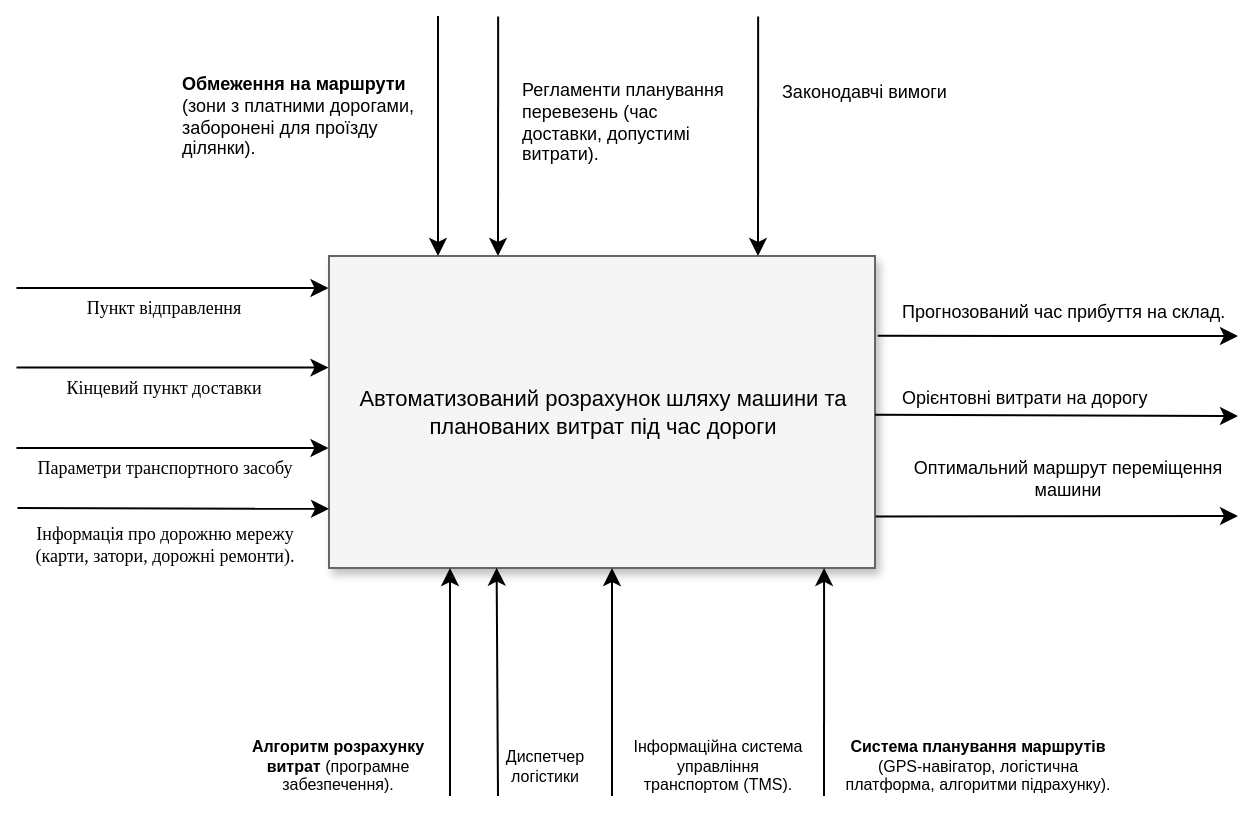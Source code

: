 <mxfile version="24.8.6">
  <diagram name="Page-1" id="90a13364-a465-7bf4-72fc-28e22215d7a0">
    <mxGraphModel dx="989" dy="477" grid="1" gridSize="10" guides="1" tooltips="1" connect="1" arrows="1" fold="1" page="1" pageScale="1.5" pageWidth="1169" pageHeight="826" background="none" math="0" shadow="0">
      <root>
        <mxCell id="0" style=";html=1;" />
        <mxCell id="1" style=";html=1;" parent="0" />
        <mxCell id="3a17f1ce550125da-2" value="Автоматизований розрахунок шляху машини та планованих витрат під час дороги" style="whiteSpace=wrap;html=1;shadow=1;fontSize=11;fillColor=#f5f5f5;strokeColor=#666666;" parent="1" vertex="1">
          <mxGeometry x="735.5" y="480" width="273" height="156" as="geometry" />
        </mxCell>
        <mxCell id="m5DSVgg81cJq_zt4lNOw-1" value="" style="endArrow=classic;html=1;rounded=0;entryX=0.002;entryY=0.346;entryDx=0;entryDy=0;entryPerimeter=0;" edge="1" parent="1">
          <mxGeometry width="50" height="50" relative="1" as="geometry">
            <mxPoint x="983" y="750" as="sourcePoint" />
            <mxPoint x="983.046" y="635.996" as="targetPoint" />
          </mxGeometry>
        </mxCell>
        <mxCell id="m5DSVgg81cJq_zt4lNOw-2" value="" style="endArrow=classic;html=1;rounded=0;entryX=0.002;entryY=0.346;entryDx=0;entryDy=0;entryPerimeter=0;" edge="1" parent="1">
          <mxGeometry width="50" height="50" relative="1" as="geometry">
            <mxPoint x="796" y="750" as="sourcePoint" />
            <mxPoint x="796" y="636" as="targetPoint" />
          </mxGeometry>
        </mxCell>
        <mxCell id="m5DSVgg81cJq_zt4lNOw-3" value="&lt;div style=&quot;font-size: 8px;&quot;&gt;&lt;strong style=&quot;background-color: initial; font-size: 8px;&quot;&gt;Система планування маршрутів&lt;/strong&gt;&lt;/div&gt;&lt;div style=&quot;font-size: 8px;&quot;&gt;&lt;span style=&quot;background-color: initial; font-size: 8px;&quot;&gt;(GPS-навігатор, логістична платформа, алгоритми підрахунку).&lt;br&gt;&lt;/span&gt;&lt;/div&gt;" style="text;html=1;align=center;verticalAlign=middle;whiteSpace=wrap;rounded=0;fontSize=8;" vertex="1" parent="1">
          <mxGeometry x="990" y="712.5" width="140" height="45" as="geometry" />
        </mxCell>
        <mxCell id="m5DSVgg81cJq_zt4lNOw-4" value="&lt;strong style=&quot;font-size: 8px;&quot;&gt;Алгоритм розрахунку витрат&lt;/strong&gt; (програмне забезпечення)." style="text;html=1;align=center;verticalAlign=middle;whiteSpace=wrap;rounded=0;fontSize=8;" vertex="1" parent="1">
          <mxGeometry x="690" y="715" width="100" height="40" as="geometry" />
        </mxCell>
        <mxCell id="m5DSVgg81cJq_zt4lNOw-6" value="" style="endArrow=classic;html=1;rounded=0;entryX=0.307;entryY=0.999;entryDx=0;entryDy=0;entryPerimeter=0;" edge="1" parent="1" target="3a17f1ce550125da-2">
          <mxGeometry width="50" height="50" relative="1" as="geometry">
            <mxPoint x="820" y="750" as="sourcePoint" />
            <mxPoint x="830" y="636" as="targetPoint" />
          </mxGeometry>
        </mxCell>
        <mxCell id="m5DSVgg81cJq_zt4lNOw-7" value="" style="endArrow=classic;html=1;rounded=0;entryX=0.002;entryY=0.346;entryDx=0;entryDy=0;entryPerimeter=0;" edge="1" parent="1">
          <mxGeometry width="50" height="50" relative="1" as="geometry">
            <mxPoint x="877" y="750" as="sourcePoint" />
            <mxPoint x="877" y="636" as="targetPoint" />
          </mxGeometry>
        </mxCell>
        <mxCell id="m5DSVgg81cJq_zt4lNOw-14" value="" style="endArrow=classic;html=1;rounded=0;" edge="1" parent="1">
          <mxGeometry width="50" height="50" relative="1" as="geometry">
            <mxPoint x="790" y="360" as="sourcePoint" />
            <mxPoint x="790" y="480" as="targetPoint" />
          </mxGeometry>
        </mxCell>
        <mxCell id="m5DSVgg81cJq_zt4lNOw-16" value="" style="endArrow=classic;html=1;rounded=0;entryX=0.529;entryY=-0.002;entryDx=0;entryDy=0;entryPerimeter=0;" edge="1" parent="1">
          <mxGeometry width="50" height="50" relative="1" as="geometry">
            <mxPoint x="820.08" y="360.31" as="sourcePoint" />
            <mxPoint x="819.997" y="479.998" as="targetPoint" />
          </mxGeometry>
        </mxCell>
        <mxCell id="m5DSVgg81cJq_zt4lNOw-18" value="&lt;span style=&quot;font-size: 8px;&quot;&gt;Інформаційна система управління транспортом&lt;/span&gt;&lt;span style=&quot;font-size: 8px;&quot;&gt;&amp;nbsp;&lt;/span&gt;&lt;span style=&quot;font-size: 8px;&quot;&gt;(TMS).&lt;/span&gt;" style="text;html=1;align=center;verticalAlign=middle;whiteSpace=wrap;rounded=0;fontSize=8;fontStyle=0" vertex="1" parent="1">
          <mxGeometry x="880" y="715" width="100" height="40" as="geometry" />
        </mxCell>
        <mxCell id="m5DSVgg81cJq_zt4lNOw-19" value="&lt;span style=&quot;font-size: 8px;&quot;&gt;Диспетчер логістики&lt;/span&gt;" style="text;html=1;align=center;verticalAlign=middle;whiteSpace=wrap;rounded=0;fontSize=8;fontStyle=0" vertex="1" parent="1">
          <mxGeometry x="817" y="715" width="53" height="40" as="geometry" />
        </mxCell>
        <mxCell id="m5DSVgg81cJq_zt4lNOw-21" value="Пункт відправлення" style="text;html=1;align=center;verticalAlign=middle;whiteSpace=wrap;rounded=0;fontSize=9;fontStyle=0;fontFamily=Verdana;" vertex="1" parent="1">
          <mxGeometry x="608.36" y="496" width="90" height="20" as="geometry" />
        </mxCell>
        <mxCell id="m5DSVgg81cJq_zt4lNOw-22" value="&lt;span style=&quot;font-size: 9px;&quot;&gt;Кінцевий пункт доставки&lt;/span&gt;" style="text;html=1;align=center;verticalAlign=middle;whiteSpace=wrap;rounded=0;fontSize=9;fontFamily=Verdana;" vertex="1" parent="1">
          <mxGeometry x="598.36" y="536" width="110" height="20" as="geometry" />
        </mxCell>
        <mxCell id="m5DSVgg81cJq_zt4lNOw-23" value="&lt;span style=&quot;font-size: 9px;&quot;&gt;Параметри транспортного засобу&lt;/span&gt;" style="text;whiteSpace=wrap;html=1;fontSize=9;fontStyle=0;fontFamily=Verdana;verticalAlign=middle;align=center;" vertex="1" parent="1">
          <mxGeometry x="584.73" y="576" width="137.25" height="20" as="geometry" />
        </mxCell>
        <mxCell id="m5DSVgg81cJq_zt4lNOw-24" value="&lt;span style=&quot;font-size: 9px;&quot;&gt;Інформація про дорожню мережу&lt;/span&gt; (карти, затори, дорожні ремонти)." style="text;whiteSpace=wrap;html=1;fontSize=9;align=center;fontFamily=Verdana;verticalAlign=middle;" vertex="1" parent="1">
          <mxGeometry x="579.73" y="612" width="147.25" height="24" as="geometry" />
        </mxCell>
        <mxCell id="m5DSVgg81cJq_zt4lNOw-25" value="" style="endArrow=classic;html=1;rounded=0;entryX=0.001;entryY=0.772;entryDx=0;entryDy=0;entryPerimeter=0;" edge="1" parent="1">
          <mxGeometry width="50" height="50" relative="1" as="geometry">
            <mxPoint x="579.73" y="606" as="sourcePoint" />
            <mxPoint x="735.503" y="606.432" as="targetPoint" />
          </mxGeometry>
        </mxCell>
        <mxCell id="m5DSVgg81cJq_zt4lNOw-26" value="" style="endArrow=classic;html=1;rounded=0;entryX=0.001;entryY=0.772;entryDx=0;entryDy=0;entryPerimeter=0;" edge="1" parent="1">
          <mxGeometry width="50" height="50" relative="1" as="geometry">
            <mxPoint x="579.23" y="576" as="sourcePoint" />
            <mxPoint x="735.23" y="576" as="targetPoint" />
          </mxGeometry>
        </mxCell>
        <mxCell id="m5DSVgg81cJq_zt4lNOw-27" value="" style="endArrow=classic;html=1;rounded=0;entryX=0.001;entryY=0.772;entryDx=0;entryDy=0;entryPerimeter=0;" edge="1" parent="1">
          <mxGeometry width="50" height="50" relative="1" as="geometry">
            <mxPoint x="579.23" y="535.81" as="sourcePoint" />
            <mxPoint x="735.23" y="535.81" as="targetPoint" />
          </mxGeometry>
        </mxCell>
        <mxCell id="m5DSVgg81cJq_zt4lNOw-28" value="" style="endArrow=classic;html=1;rounded=0;entryX=0.001;entryY=0.772;entryDx=0;entryDy=0;entryPerimeter=0;" edge="1" parent="1">
          <mxGeometry width="50" height="50" relative="1" as="geometry">
            <mxPoint x="579.23" y="496.0" as="sourcePoint" />
            <mxPoint x="735.23" y="496.0" as="targetPoint" />
          </mxGeometry>
        </mxCell>
        <mxCell id="m5DSVgg81cJq_zt4lNOw-30" value="&lt;strong style=&quot;font-size: 9px;&quot;&gt;Обмеження на маршрути&lt;/strong&gt; (зони з платними дорогами, заборонені для проїзду ділянки)." style="text;whiteSpace=wrap;html=1;fontSize=9;verticalAlign=middle;align=left;" vertex="1" parent="1">
          <mxGeometry x="660" y="390" width="130" height="40" as="geometry" />
        </mxCell>
        <mxCell id="m5DSVgg81cJq_zt4lNOw-31" value="&lt;span style=&quot;font-size: 9px;&quot;&gt;Регламенти планування перевезень&lt;/span&gt; (час доставки, допустимі витрати)." style="text;whiteSpace=wrap;html=1;fontSize=9;align=left;" vertex="1" parent="1">
          <mxGeometry x="830" y="385" width="110" height="50" as="geometry" />
        </mxCell>
        <mxCell id="m5DSVgg81cJq_zt4lNOw-33" value="" style="endArrow=classic;html=1;rounded=0;entryX=0.529;entryY=-0.002;entryDx=0;entryDy=0;entryPerimeter=0;" edge="1" parent="1">
          <mxGeometry width="50" height="50" relative="1" as="geometry">
            <mxPoint x="950.08" y="360.31" as="sourcePoint" />
            <mxPoint x="949.997" y="479.998" as="targetPoint" />
          </mxGeometry>
        </mxCell>
        <mxCell id="m5DSVgg81cJq_zt4lNOw-34" value="Законодавчі вимоги" style="text;whiteSpace=wrap;html=1;fontSize=9;verticalAlign=middle;" vertex="1" parent="1">
          <mxGeometry x="960" y="390" width="90" height="15" as="geometry" />
        </mxCell>
        <mxCell id="m5DSVgg81cJq_zt4lNOw-35" value="" style="endArrow=classic;html=1;rounded=0;exitX=1.005;exitY=0.256;exitDx=0;exitDy=0;exitPerimeter=0;" edge="1" parent="1" source="3a17f1ce550125da-2">
          <mxGeometry width="50" height="50" relative="1" as="geometry">
            <mxPoint x="1010" y="520" as="sourcePoint" />
            <mxPoint x="1190" y="520" as="targetPoint" />
          </mxGeometry>
        </mxCell>
        <mxCell id="m5DSVgg81cJq_zt4lNOw-36" value="" style="endArrow=classic;html=1;rounded=0;exitX=1;exitY=0.509;exitDx=0;exitDy=0;exitPerimeter=0;" edge="1" parent="1" source="3a17f1ce550125da-2">
          <mxGeometry width="50" height="50" relative="1" as="geometry">
            <mxPoint x="1008.5" y="557.76" as="sourcePoint" />
            <mxPoint x="1190" y="560" as="targetPoint" />
          </mxGeometry>
        </mxCell>
        <mxCell id="m5DSVgg81cJq_zt4lNOw-37" value="Прогнозований час прибуття на склад." style="text;whiteSpace=wrap;html=1;fontSize=9;" vertex="1" parent="1">
          <mxGeometry x="1020" y="496" width="170" height="20" as="geometry" />
        </mxCell>
        <mxCell id="m5DSVgg81cJq_zt4lNOw-38" value="Орієнтовні витрати на дорогу" style="text;whiteSpace=wrap;html=1;fontSize=9;verticalAlign=middle;fontStyle=0" vertex="1" parent="1">
          <mxGeometry x="1020" y="546" width="130" height="10" as="geometry" />
        </mxCell>
        <mxCell id="m5DSVgg81cJq_zt4lNOw-39" value="" style="endArrow=classic;html=1;rounded=0;exitX=1.001;exitY=0.835;exitDx=0;exitDy=0;exitPerimeter=0;" edge="1" parent="1" source="3a17f1ce550125da-2">
          <mxGeometry width="50" height="50" relative="1" as="geometry">
            <mxPoint x="1008.5" y="612" as="sourcePoint" />
            <mxPoint x="1190" y="610" as="targetPoint" />
          </mxGeometry>
        </mxCell>
        <mxCell id="m5DSVgg81cJq_zt4lNOw-40" value="Оптимальний маршрут переміщення машини" style="text;html=1;align=center;verticalAlign=middle;whiteSpace=wrap;rounded=0;fontSize=9;fontStyle=0" vertex="1" parent="1">
          <mxGeometry x="1020" y="576" width="170" height="30" as="geometry" />
        </mxCell>
      </root>
    </mxGraphModel>
  </diagram>
</mxfile>
